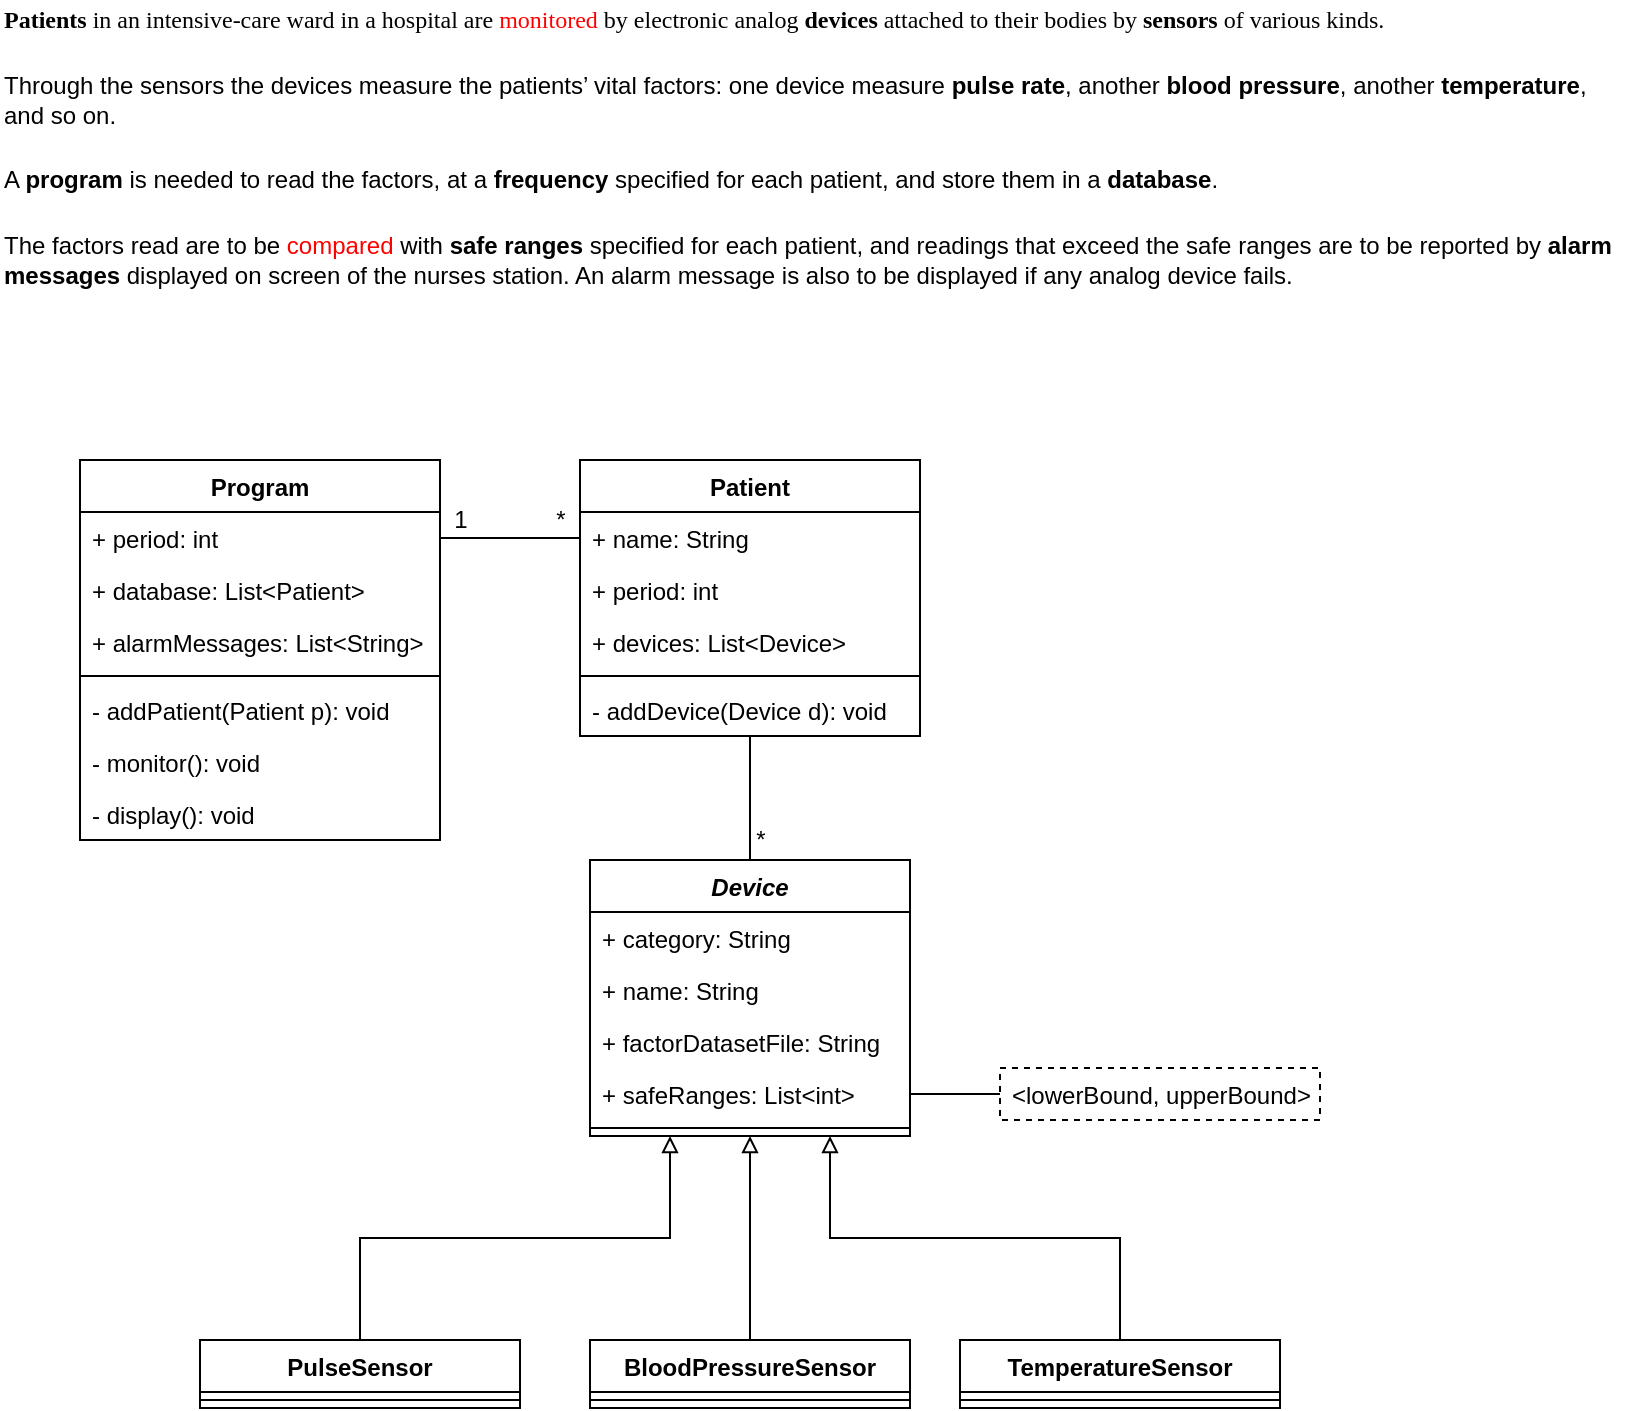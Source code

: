<mxfile version="15.8.6" type="device"><diagram id="C5RBs43oDa-KdzZeNtuy" name="Page-1"><mxGraphModel dx="2388" dy="1915" grid="1" gridSize="10" guides="1" tooltips="1" connect="1" arrows="1" fold="1" page="1" pageScale="1" pageWidth="827" pageHeight="1169" math="0" shadow="0"><root><mxCell id="WIyWlLk6GJQsqaUBKTNV-0"/><mxCell id="WIyWlLk6GJQsqaUBKTNV-1" parent="WIyWlLk6GJQsqaUBKTNV-0"/><mxCell id="oy5wwMTYA0g6NyGaoRVk-0" value="&lt;span style=&quot;font-family: &amp;quot;trebuchet ms&amp;quot;; text-indent: -0.38in;&quot;&gt;&lt;b&gt;Patients &lt;/b&gt;&lt;/span&gt;&lt;span style=&quot;font-family: &amp;quot;trebuchet ms&amp;quot;; text-indent: -0.38in;&quot;&gt;in an intensive-care ward in a hospital are &lt;font color=&quot;#ff0000&quot;&gt;monitored&lt;/font&gt; by electronic analog&amp;nbsp;&lt;/span&gt;&lt;span style=&quot;font-family: &amp;quot;trebuchet ms&amp;quot;; text-indent: -0.38in;&quot;&gt;&lt;b&gt;devices&lt;/b&gt; attached to their bodies by &lt;b&gt;sensors&lt;/b&gt; of various kinds.&lt;/span&gt;&lt;span style=&quot;font-family: &amp;quot;trebuchet ms&amp;quot;; text-indent: -0.38in;&quot;&gt;&lt;br&gt;&lt;/span&gt;" style="text;html=1;align=left;verticalAlign=middle;resizable=0;points=[];autosize=1;strokeColor=none;fillColor=none;" vertex="1" parent="WIyWlLk6GJQsqaUBKTNV-1"><mxGeometry x="-820" y="-1150" width="800" height="20" as="geometry"/></mxCell><mxCell id="oy5wwMTYA0g6NyGaoRVk-41" style="edgeStyle=orthogonalEdgeStyle;rounded=0;orthogonalLoop=1;jettySize=auto;html=1;exitX=0.5;exitY=1;exitDx=0;exitDy=0;entryX=0.5;entryY=0;entryDx=0;entryDy=0;fontSize=12;fontColor=#000000;endArrow=none;endFill=0;" edge="1" parent="WIyWlLk6GJQsqaUBKTNV-1" source="oy5wwMTYA0g6NyGaoRVk-6" target="oy5wwMTYA0g6NyGaoRVk-10"><mxGeometry relative="1" as="geometry"/></mxCell><mxCell id="oy5wwMTYA0g6NyGaoRVk-6" value="Patient" style="swimlane;fontStyle=1;align=center;verticalAlign=top;childLayout=stackLayout;horizontal=1;startSize=26;horizontalStack=0;resizeParent=1;resizeParentMax=0;resizeLast=0;collapsible=1;marginBottom=0;fontSize=12;fontColor=#000000;" vertex="1" parent="WIyWlLk6GJQsqaUBKTNV-1"><mxGeometry x="-530" y="-920" width="170" height="138" as="geometry"/></mxCell><mxCell id="oy5wwMTYA0g6NyGaoRVk-7" value="+ name: String" style="text;strokeColor=none;fillColor=none;align=left;verticalAlign=top;spacingLeft=4;spacingRight=4;overflow=hidden;rotatable=0;points=[[0,0.5],[1,0.5]];portConstraint=eastwest;fontSize=12;fontColor=#000000;" vertex="1" parent="oy5wwMTYA0g6NyGaoRVk-6"><mxGeometry y="26" width="170" height="26" as="geometry"/></mxCell><mxCell id="oy5wwMTYA0g6NyGaoRVk-9" value="+ period: int" style="text;strokeColor=none;fillColor=none;align=left;verticalAlign=top;spacingLeft=4;spacingRight=4;overflow=hidden;rotatable=0;points=[[0,0.5],[1,0.5]];portConstraint=eastwest;fontSize=12;fontColor=#000000;" vertex="1" parent="oy5wwMTYA0g6NyGaoRVk-6"><mxGeometry y="52" width="170" height="26" as="geometry"/></mxCell><mxCell id="oy5wwMTYA0g6NyGaoRVk-39" value="+ devices: List&lt;Device&gt;" style="text;strokeColor=none;fillColor=none;align=left;verticalAlign=top;spacingLeft=4;spacingRight=4;overflow=hidden;rotatable=0;points=[[0,0.5],[1,0.5]];portConstraint=eastwest;fontSize=12;fontColor=#000000;" vertex="1" parent="oy5wwMTYA0g6NyGaoRVk-6"><mxGeometry y="78" width="170" height="26" as="geometry"/></mxCell><mxCell id="oy5wwMTYA0g6NyGaoRVk-8" value="" style="line;strokeWidth=1;fillColor=none;align=left;verticalAlign=middle;spacingTop=-1;spacingLeft=3;spacingRight=3;rotatable=0;labelPosition=right;points=[];portConstraint=eastwest;fontSize=12;fontColor=#000000;" vertex="1" parent="oy5wwMTYA0g6NyGaoRVk-6"><mxGeometry y="104" width="170" height="8" as="geometry"/></mxCell><mxCell id="oy5wwMTYA0g6NyGaoRVk-38" value="- addDevice(Device d): void" style="text;strokeColor=none;fillColor=none;align=left;verticalAlign=top;spacingLeft=4;spacingRight=4;overflow=hidden;rotatable=0;points=[[0,0.5],[1,0.5]];portConstraint=eastwest;fontSize=12;fontColor=#000000;" vertex="1" parent="oy5wwMTYA0g6NyGaoRVk-6"><mxGeometry y="112" width="170" height="26" as="geometry"/></mxCell><mxCell id="oy5wwMTYA0g6NyGaoRVk-27" style="edgeStyle=orthogonalEdgeStyle;rounded=0;orthogonalLoop=1;jettySize=auto;html=1;exitX=0.5;exitY=0;exitDx=0;exitDy=0;entryX=0.25;entryY=1;entryDx=0;entryDy=0;fontSize=12;fontColor=#000000;endArrow=block;endFill=0;" edge="1" parent="WIyWlLk6GJQsqaUBKTNV-1" source="oy5wwMTYA0g6NyGaoRVk-14" target="oy5wwMTYA0g6NyGaoRVk-10"><mxGeometry relative="1" as="geometry"/></mxCell><mxCell id="oy5wwMTYA0g6NyGaoRVk-28" style="edgeStyle=orthogonalEdgeStyle;rounded=0;orthogonalLoop=1;jettySize=auto;html=1;exitX=0.5;exitY=0;exitDx=0;exitDy=0;entryX=0.5;entryY=1;entryDx=0;entryDy=0;fontSize=12;fontColor=#000000;endArrow=block;endFill=0;" edge="1" parent="WIyWlLk6GJQsqaUBKTNV-1" source="oy5wwMTYA0g6NyGaoRVk-18" target="oy5wwMTYA0g6NyGaoRVk-10"><mxGeometry relative="1" as="geometry"/></mxCell><mxCell id="oy5wwMTYA0g6NyGaoRVk-29" style="edgeStyle=orthogonalEdgeStyle;rounded=0;orthogonalLoop=1;jettySize=auto;html=1;exitX=0.5;exitY=0;exitDx=0;exitDy=0;entryX=0.75;entryY=1;entryDx=0;entryDy=0;fontSize=12;fontColor=#000000;endArrow=block;endFill=0;" edge="1" parent="WIyWlLk6GJQsqaUBKTNV-1" source="oy5wwMTYA0g6NyGaoRVk-22" target="oy5wwMTYA0g6NyGaoRVk-10"><mxGeometry relative="1" as="geometry"/></mxCell><mxCell id="oy5wwMTYA0g6NyGaoRVk-10" value="Device" style="swimlane;fontStyle=3;align=center;verticalAlign=top;childLayout=stackLayout;horizontal=1;startSize=26;horizontalStack=0;resizeParent=1;resizeParentMax=0;resizeLast=0;collapsible=1;marginBottom=0;fontSize=12;fontColor=#000000;" vertex="1" parent="WIyWlLk6GJQsqaUBKTNV-1"><mxGeometry x="-525" y="-720" width="160" height="138" as="geometry"/></mxCell><mxCell id="oy5wwMTYA0g6NyGaoRVk-11" value="+ category: String" style="text;strokeColor=none;fillColor=none;align=left;verticalAlign=top;spacingLeft=4;spacingRight=4;overflow=hidden;rotatable=0;points=[[0,0.5],[1,0.5]];portConstraint=eastwest;fontSize=12;fontColor=#000000;" vertex="1" parent="oy5wwMTYA0g6NyGaoRVk-10"><mxGeometry y="26" width="160" height="26" as="geometry"/></mxCell><mxCell id="oy5wwMTYA0g6NyGaoRVk-46" value="+ name: String" style="text;strokeColor=none;fillColor=none;align=left;verticalAlign=top;spacingLeft=4;spacingRight=4;overflow=hidden;rotatable=0;points=[[0,0.5],[1,0.5]];portConstraint=eastwest;fontSize=12;fontColor=#000000;" vertex="1" parent="oy5wwMTYA0g6NyGaoRVk-10"><mxGeometry y="52" width="160" height="26" as="geometry"/></mxCell><mxCell id="oy5wwMTYA0g6NyGaoRVk-48" value="+ factorDatasetFile: String" style="text;strokeColor=none;fillColor=none;align=left;verticalAlign=top;spacingLeft=4;spacingRight=4;overflow=hidden;rotatable=0;points=[[0,0.5],[1,0.5]];portConstraint=eastwest;fontSize=12;fontColor=#000000;" vertex="1" parent="oy5wwMTYA0g6NyGaoRVk-10"><mxGeometry y="78" width="160" height="26" as="geometry"/></mxCell><mxCell id="oy5wwMTYA0g6NyGaoRVk-50" value="+ safeRanges: List&lt;int&gt;" style="text;strokeColor=none;fillColor=none;align=left;verticalAlign=top;spacingLeft=4;spacingRight=4;overflow=hidden;rotatable=0;points=[[0,0.5],[1,0.5]];portConstraint=eastwest;fontSize=12;fontColor=#000000;" vertex="1" parent="oy5wwMTYA0g6NyGaoRVk-10"><mxGeometry y="104" width="160" height="26" as="geometry"/></mxCell><mxCell id="oy5wwMTYA0g6NyGaoRVk-12" value="" style="line;strokeWidth=1;fillColor=none;align=left;verticalAlign=middle;spacingTop=-1;spacingLeft=3;spacingRight=3;rotatable=0;labelPosition=right;points=[];portConstraint=eastwest;fontSize=12;fontColor=#000000;" vertex="1" parent="oy5wwMTYA0g6NyGaoRVk-10"><mxGeometry y="130" width="160" height="8" as="geometry"/></mxCell><mxCell id="oy5wwMTYA0g6NyGaoRVk-14" value="PulseSensor" style="swimlane;fontStyle=1;align=center;verticalAlign=top;childLayout=stackLayout;horizontal=1;startSize=26;horizontalStack=0;resizeParent=1;resizeParentMax=0;resizeLast=0;collapsible=1;marginBottom=0;fontSize=12;fontColor=#000000;" vertex="1" parent="WIyWlLk6GJQsqaUBKTNV-1"><mxGeometry x="-720" y="-480" width="160" height="34" as="geometry"/></mxCell><mxCell id="oy5wwMTYA0g6NyGaoRVk-16" value="" style="line;strokeWidth=1;fillColor=none;align=left;verticalAlign=middle;spacingTop=-1;spacingLeft=3;spacingRight=3;rotatable=0;labelPosition=right;points=[];portConstraint=eastwest;fontSize=12;fontColor=#000000;" vertex="1" parent="oy5wwMTYA0g6NyGaoRVk-14"><mxGeometry y="26" width="160" height="8" as="geometry"/></mxCell><mxCell id="oy5wwMTYA0g6NyGaoRVk-18" value="BloodPressureSensor" style="swimlane;fontStyle=1;align=center;verticalAlign=top;childLayout=stackLayout;horizontal=1;startSize=26;horizontalStack=0;resizeParent=1;resizeParentMax=0;resizeLast=0;collapsible=1;marginBottom=0;fontSize=12;fontColor=#000000;" vertex="1" parent="WIyWlLk6GJQsqaUBKTNV-1"><mxGeometry x="-525" y="-480" width="160" height="34" as="geometry"/></mxCell><mxCell id="oy5wwMTYA0g6NyGaoRVk-20" value="" style="line;strokeWidth=1;fillColor=none;align=left;verticalAlign=middle;spacingTop=-1;spacingLeft=3;spacingRight=3;rotatable=0;labelPosition=right;points=[];portConstraint=eastwest;fontSize=12;fontColor=#000000;" vertex="1" parent="oy5wwMTYA0g6NyGaoRVk-18"><mxGeometry y="26" width="160" height="8" as="geometry"/></mxCell><mxCell id="oy5wwMTYA0g6NyGaoRVk-22" value="TemperatureSensor" style="swimlane;fontStyle=1;align=center;verticalAlign=top;childLayout=stackLayout;horizontal=1;startSize=26;horizontalStack=0;resizeParent=1;resizeParentMax=0;resizeLast=0;collapsible=1;marginBottom=0;fontSize=12;fontColor=#000000;" vertex="1" parent="WIyWlLk6GJQsqaUBKTNV-1"><mxGeometry x="-340" y="-480" width="160" height="34" as="geometry"/></mxCell><mxCell id="oy5wwMTYA0g6NyGaoRVk-24" value="" style="line;strokeWidth=1;fillColor=none;align=left;verticalAlign=middle;spacingTop=-1;spacingLeft=3;spacingRight=3;rotatable=0;labelPosition=right;points=[];portConstraint=eastwest;fontSize=12;fontColor=#000000;" vertex="1" parent="oy5wwMTYA0g6NyGaoRVk-22"><mxGeometry y="26" width="160" height="8" as="geometry"/></mxCell><mxCell id="oy5wwMTYA0g6NyGaoRVk-30" value="&lt;div&gt;Through the sensors the devices measure the patients’ vital factors: one device measure &lt;b&gt;pulse rate&lt;/b&gt;, another &lt;b&gt;blood pressure&lt;/b&gt;, another &lt;b&gt;temperature&lt;/b&gt;,&amp;nbsp;&lt;/div&gt;&lt;div&gt;and so on.&lt;/div&gt;" style="text;html=1;align=left;verticalAlign=middle;resizable=0;points=[];autosize=1;strokeColor=none;fillColor=none;fontSize=12;fontColor=#000000;" vertex="1" parent="WIyWlLk6GJQsqaUBKTNV-1"><mxGeometry x="-820" y="-1115" width="810" height="30" as="geometry"/></mxCell><mxCell id="oy5wwMTYA0g6NyGaoRVk-31" value="&lt;div&gt;A &lt;b&gt;program&lt;/b&gt; is needed to read the factors, at a &lt;b&gt;frequency&lt;/b&gt; specified for each patient, and store them in a &lt;b&gt;database&lt;/b&gt;.&amp;nbsp;&lt;/div&gt;" style="text;html=1;align=left;verticalAlign=middle;resizable=0;points=[];autosize=1;strokeColor=none;fillColor=none;fontSize=12;fontColor=#000000;" vertex="1" parent="WIyWlLk6GJQsqaUBKTNV-1"><mxGeometry x="-820" y="-1070" width="630" height="20" as="geometry"/></mxCell><mxCell id="oy5wwMTYA0g6NyGaoRVk-32" value="&lt;div&gt;The factors read are to be &lt;font color=&quot;#ff0000&quot;&gt;compared&lt;/font&gt; with &lt;b&gt;safe ranges&lt;/b&gt; specified for each patient, and readings that exceed the safe ranges are to be reported by &lt;b&gt;alarm&amp;nbsp;&lt;/b&gt;&lt;/div&gt;&lt;div&gt;&lt;b&gt;messages&lt;/b&gt; displayed on screen of the nurses station. An alarm message is also to be displayed if any analog device fails.&lt;/div&gt;" style="text;html=1;align=left;verticalAlign=middle;resizable=0;points=[];autosize=1;strokeColor=none;fillColor=none;fontSize=12;fontColor=#000000;" vertex="1" parent="WIyWlLk6GJQsqaUBKTNV-1"><mxGeometry x="-820" y="-1035" width="820" height="30" as="geometry"/></mxCell><mxCell id="oy5wwMTYA0g6NyGaoRVk-33" value="Program" style="swimlane;fontStyle=1;align=center;verticalAlign=top;childLayout=stackLayout;horizontal=1;startSize=26;horizontalStack=0;resizeParent=1;resizeParentMax=0;resizeLast=0;collapsible=1;marginBottom=0;fontSize=12;fontColor=#000000;" vertex="1" parent="WIyWlLk6GJQsqaUBKTNV-1"><mxGeometry x="-780" y="-920" width="180" height="190" as="geometry"/></mxCell><mxCell id="oy5wwMTYA0g6NyGaoRVk-34" value="+ period: int" style="text;strokeColor=none;fillColor=none;align=left;verticalAlign=top;spacingLeft=4;spacingRight=4;overflow=hidden;rotatable=0;points=[[0,0.5],[1,0.5]];portConstraint=eastwest;fontSize=12;fontColor=#000000;" vertex="1" parent="oy5wwMTYA0g6NyGaoRVk-33"><mxGeometry y="26" width="180" height="26" as="geometry"/></mxCell><mxCell id="oy5wwMTYA0g6NyGaoRVk-37" value="+ database: List&lt;Patient&gt;" style="text;strokeColor=none;fillColor=none;align=left;verticalAlign=top;spacingLeft=4;spacingRight=4;overflow=hidden;rotatable=0;points=[[0,0.5],[1,0.5]];portConstraint=eastwest;fontSize=12;fontColor=#000000;" vertex="1" parent="oy5wwMTYA0g6NyGaoRVk-33"><mxGeometry y="52" width="180" height="26" as="geometry"/></mxCell><mxCell id="oy5wwMTYA0g6NyGaoRVk-49" value="+ alarmMessages: List&lt;String&gt;" style="text;strokeColor=none;fillColor=none;align=left;verticalAlign=top;spacingLeft=4;spacingRight=4;overflow=hidden;rotatable=0;points=[[0,0.5],[1,0.5]];portConstraint=eastwest;fontSize=12;fontColor=#000000;" vertex="1" parent="oy5wwMTYA0g6NyGaoRVk-33"><mxGeometry y="78" width="180" height="26" as="geometry"/></mxCell><mxCell id="oy5wwMTYA0g6NyGaoRVk-35" value="" style="line;strokeWidth=1;fillColor=none;align=left;verticalAlign=middle;spacingTop=-1;spacingLeft=3;spacingRight=3;rotatable=0;labelPosition=right;points=[];portConstraint=eastwest;fontSize=12;fontColor=#000000;" vertex="1" parent="oy5wwMTYA0g6NyGaoRVk-33"><mxGeometry y="104" width="180" height="8" as="geometry"/></mxCell><mxCell id="oy5wwMTYA0g6NyGaoRVk-55" value="- addPatient(Patient p): void" style="text;strokeColor=none;fillColor=none;align=left;verticalAlign=top;spacingLeft=4;spacingRight=4;overflow=hidden;rotatable=0;points=[[0,0.5],[1,0.5]];portConstraint=eastwest;fontSize=12;fontColor=#000000;" vertex="1" parent="oy5wwMTYA0g6NyGaoRVk-33"><mxGeometry y="112" width="180" height="26" as="geometry"/></mxCell><mxCell id="oy5wwMTYA0g6NyGaoRVk-53" value="- monitor(): void" style="text;strokeColor=none;fillColor=none;align=left;verticalAlign=top;spacingLeft=4;spacingRight=4;overflow=hidden;rotatable=0;points=[[0,0.5],[1,0.5]];portConstraint=eastwest;fontSize=12;fontColor=#000000;" vertex="1" parent="oy5wwMTYA0g6NyGaoRVk-33"><mxGeometry y="138" width="180" height="26" as="geometry"/></mxCell><mxCell id="oy5wwMTYA0g6NyGaoRVk-54" value="- display(): void" style="text;strokeColor=none;fillColor=none;align=left;verticalAlign=top;spacingLeft=4;spacingRight=4;overflow=hidden;rotatable=0;points=[[0,0.5],[1,0.5]];portConstraint=eastwest;fontSize=12;fontColor=#000000;" vertex="1" parent="oy5wwMTYA0g6NyGaoRVk-33"><mxGeometry y="164" width="180" height="26" as="geometry"/></mxCell><mxCell id="oy5wwMTYA0g6NyGaoRVk-42" value="*" style="text;html=1;align=center;verticalAlign=middle;resizable=0;points=[];autosize=1;strokeColor=none;fillColor=none;fontSize=12;fontColor=#000000;" vertex="1" parent="WIyWlLk6GJQsqaUBKTNV-1"><mxGeometry x="-450" y="-740" width="20" height="20" as="geometry"/></mxCell><mxCell id="oy5wwMTYA0g6NyGaoRVk-43" style="edgeStyle=orthogonalEdgeStyle;rounded=0;orthogonalLoop=1;jettySize=auto;html=1;exitX=1;exitY=0.5;exitDx=0;exitDy=0;entryX=0;entryY=0.5;entryDx=0;entryDy=0;fontSize=12;fontColor=#000000;endArrow=none;endFill=0;" edge="1" parent="WIyWlLk6GJQsqaUBKTNV-1" source="oy5wwMTYA0g6NyGaoRVk-34" target="oy5wwMTYA0g6NyGaoRVk-7"><mxGeometry relative="1" as="geometry"/></mxCell><mxCell id="oy5wwMTYA0g6NyGaoRVk-44" value="*" style="text;html=1;align=center;verticalAlign=middle;resizable=0;points=[];autosize=1;strokeColor=none;fillColor=none;fontSize=12;fontColor=#000000;" vertex="1" parent="WIyWlLk6GJQsqaUBKTNV-1"><mxGeometry x="-550" y="-900" width="20" height="20" as="geometry"/></mxCell><mxCell id="oy5wwMTYA0g6NyGaoRVk-45" value="1" style="text;html=1;align=center;verticalAlign=middle;resizable=0;points=[];autosize=1;strokeColor=none;fillColor=none;fontSize=12;fontColor=#000000;" vertex="1" parent="WIyWlLk6GJQsqaUBKTNV-1"><mxGeometry x="-600" y="-900" width="20" height="20" as="geometry"/></mxCell><mxCell id="oy5wwMTYA0g6NyGaoRVk-51" value="&lt;lowerBound, upperBound&gt;" style="text;strokeColor=default;fillColor=none;align=left;verticalAlign=top;spacingLeft=4;spacingRight=4;overflow=hidden;rotatable=0;points=[[0,0.5],[1,0.5]];portConstraint=eastwest;fontSize=12;fontColor=#000000;dashed=1;" vertex="1" parent="WIyWlLk6GJQsqaUBKTNV-1"><mxGeometry x="-320" y="-616" width="160" height="26" as="geometry"/></mxCell><mxCell id="oy5wwMTYA0g6NyGaoRVk-52" style="edgeStyle=orthogonalEdgeStyle;rounded=0;orthogonalLoop=1;jettySize=auto;html=1;exitX=1;exitY=0.5;exitDx=0;exitDy=0;entryX=0;entryY=0.5;entryDx=0;entryDy=0;fontSize=12;fontColor=#000000;endArrow=none;endFill=0;" edge="1" parent="WIyWlLk6GJQsqaUBKTNV-1" source="oy5wwMTYA0g6NyGaoRVk-50" target="oy5wwMTYA0g6NyGaoRVk-51"><mxGeometry relative="1" as="geometry"/></mxCell></root></mxGraphModel></diagram></mxfile>